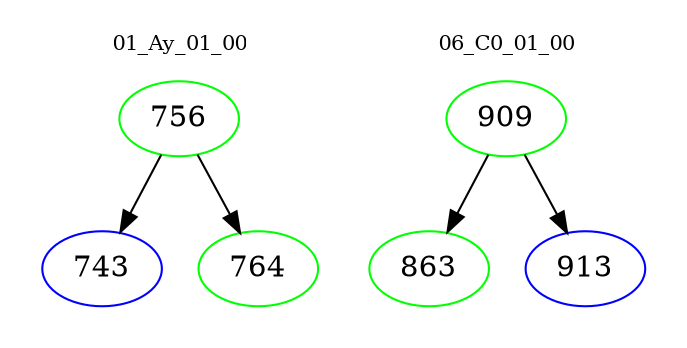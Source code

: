 digraph{
subgraph cluster_0 {
color = white
label = "01_Ay_01_00";
fontsize=10;
T0_756 [label="756", color="green"]
T0_756 -> T0_743 [color="black"]
T0_743 [label="743", color="blue"]
T0_756 -> T0_764 [color="black"]
T0_764 [label="764", color="green"]
}
subgraph cluster_1 {
color = white
label = "06_C0_01_00";
fontsize=10;
T1_909 [label="909", color="green"]
T1_909 -> T1_863 [color="black"]
T1_863 [label="863", color="green"]
T1_909 -> T1_913 [color="black"]
T1_913 [label="913", color="blue"]
}
}
